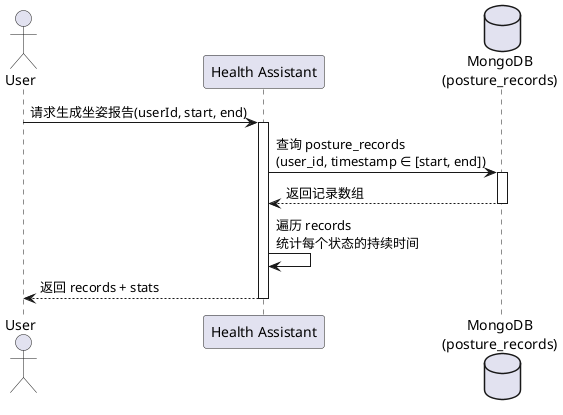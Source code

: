 @startuml
actor User
participant "Health Assistant" as API
database "MongoDB\n(posture_records)" as DB

User -> API : 请求生成坐姿报告(userId, start, end)
activate API

API -> DB : 查询 posture_records\n(user_id, timestamp ∈ [start, end])
activate DB
DB --> API : 返回记录数组
deactivate DB

API -> API : 遍历 records\n统计每个状态的持续时间
API --> User : 返回 records + stats
deactivate API
@enduml
